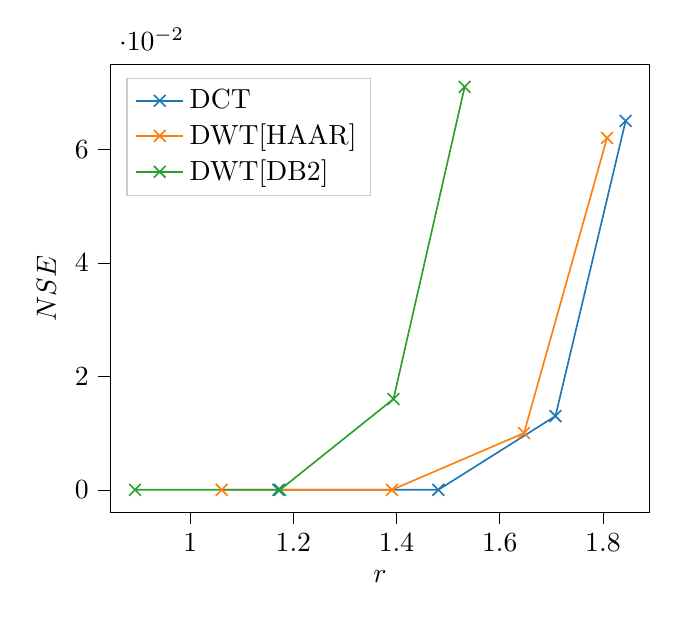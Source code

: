% This file was created with tikzplotlib v0.10.1.
\begin{tikzpicture}

\definecolor{darkgray176}{RGB}{176,176,176}
\definecolor{darkorange25512714}{RGB}{255,127,14}
\definecolor{forestgreen4416044}{RGB}{44,160,44}
\definecolor{lightgray204}{RGB}{204,204,204}
\definecolor{steelblue31119180}{RGB}{31,119,180}

\begin{axis}[
legend cell align={left},
legend style={
  fill opacity=0.8,
  draw opacity=1,
  text opacity=1,
  at={(0.03,0.97)},
  anchor=north west,
  draw=lightgray204
},
tick align=outside,
tick pos=left,
x grid style={darkgray176},
xlabel={\(\displaystyle r\)},
xmin=0.845, xmax=1.891,
xtick style={color=black},
y grid style={darkgray176},
ylabel={\(\displaystyle NSE\)},
ymin=-0.004, ymax=0.075,
ytick style={color=black}
]
\addplot [semithick, steelblue31119180, mark=x, mark size=3.0, mark options={solid}]
table {%
1.844 0.065
1.708 0.013
1.481 0.0
1.171 0.0
};
\addlegendentry{DCT}
\addplot [semithick, darkorange25512714, mark=x, mark size=3.0, mark options={solid}]
table {%
1.808 0.062
1.647 0.01
1.391 0.0
1.061 0.0
};
\addlegendentry{DWT[HAAR]}
\addplot [semithick, forestgreen4416044, mark=x, mark size=3.0, mark options={solid}]
table {%
1.532 0.071
1.394 0.016
1.174 0.0
0.893 0.0
};
\addlegendentry{DWT[DB2]}
\end{axis}

\end{tikzpicture}
